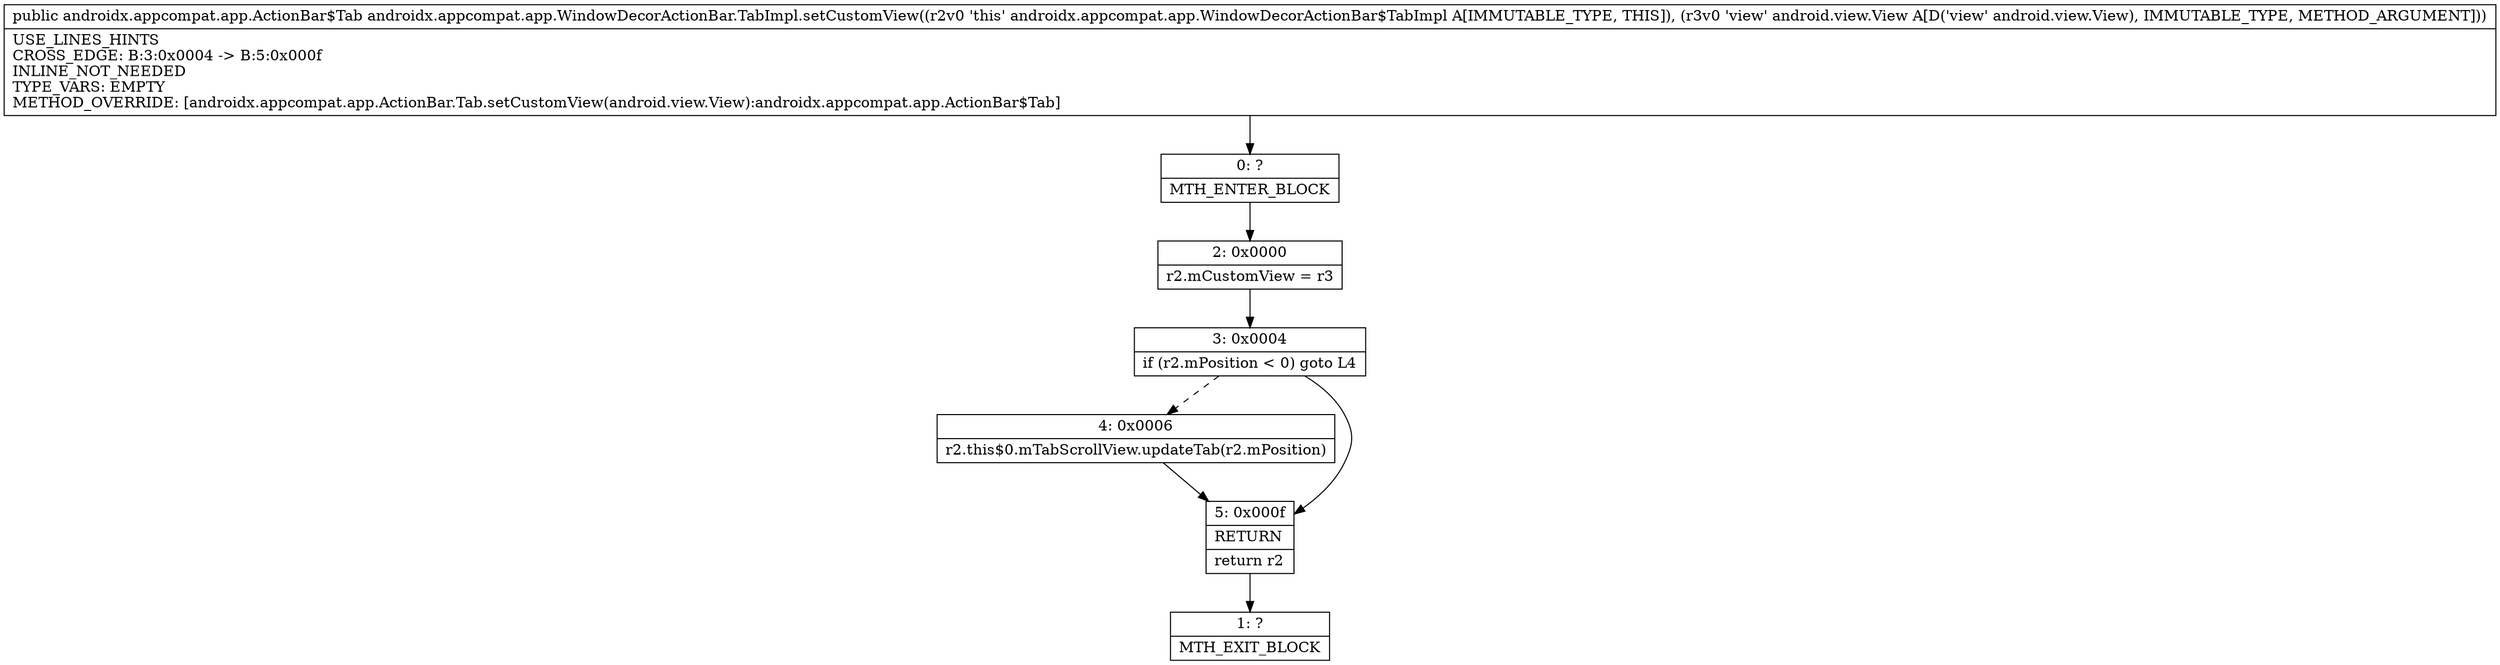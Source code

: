 digraph "CFG forandroidx.appcompat.app.WindowDecorActionBar.TabImpl.setCustomView(Landroid\/view\/View;)Landroidx\/appcompat\/app\/ActionBar$Tab;" {
Node_0 [shape=record,label="{0\:\ ?|MTH_ENTER_BLOCK\l}"];
Node_2 [shape=record,label="{2\:\ 0x0000|r2.mCustomView = r3\l}"];
Node_3 [shape=record,label="{3\:\ 0x0004|if (r2.mPosition \< 0) goto L4\l}"];
Node_4 [shape=record,label="{4\:\ 0x0006|r2.this$0.mTabScrollView.updateTab(r2.mPosition)\l}"];
Node_5 [shape=record,label="{5\:\ 0x000f|RETURN\l|return r2\l}"];
Node_1 [shape=record,label="{1\:\ ?|MTH_EXIT_BLOCK\l}"];
MethodNode[shape=record,label="{public androidx.appcompat.app.ActionBar$Tab androidx.appcompat.app.WindowDecorActionBar.TabImpl.setCustomView((r2v0 'this' androidx.appcompat.app.WindowDecorActionBar$TabImpl A[IMMUTABLE_TYPE, THIS]), (r3v0 'view' android.view.View A[D('view' android.view.View), IMMUTABLE_TYPE, METHOD_ARGUMENT]))  | USE_LINES_HINTS\lCROSS_EDGE: B:3:0x0004 \-\> B:5:0x000f\lINLINE_NOT_NEEDED\lTYPE_VARS: EMPTY\lMETHOD_OVERRIDE: [androidx.appcompat.app.ActionBar.Tab.setCustomView(android.view.View):androidx.appcompat.app.ActionBar$Tab]\l}"];
MethodNode -> Node_0;Node_0 -> Node_2;
Node_2 -> Node_3;
Node_3 -> Node_4[style=dashed];
Node_3 -> Node_5;
Node_4 -> Node_5;
Node_5 -> Node_1;
}

